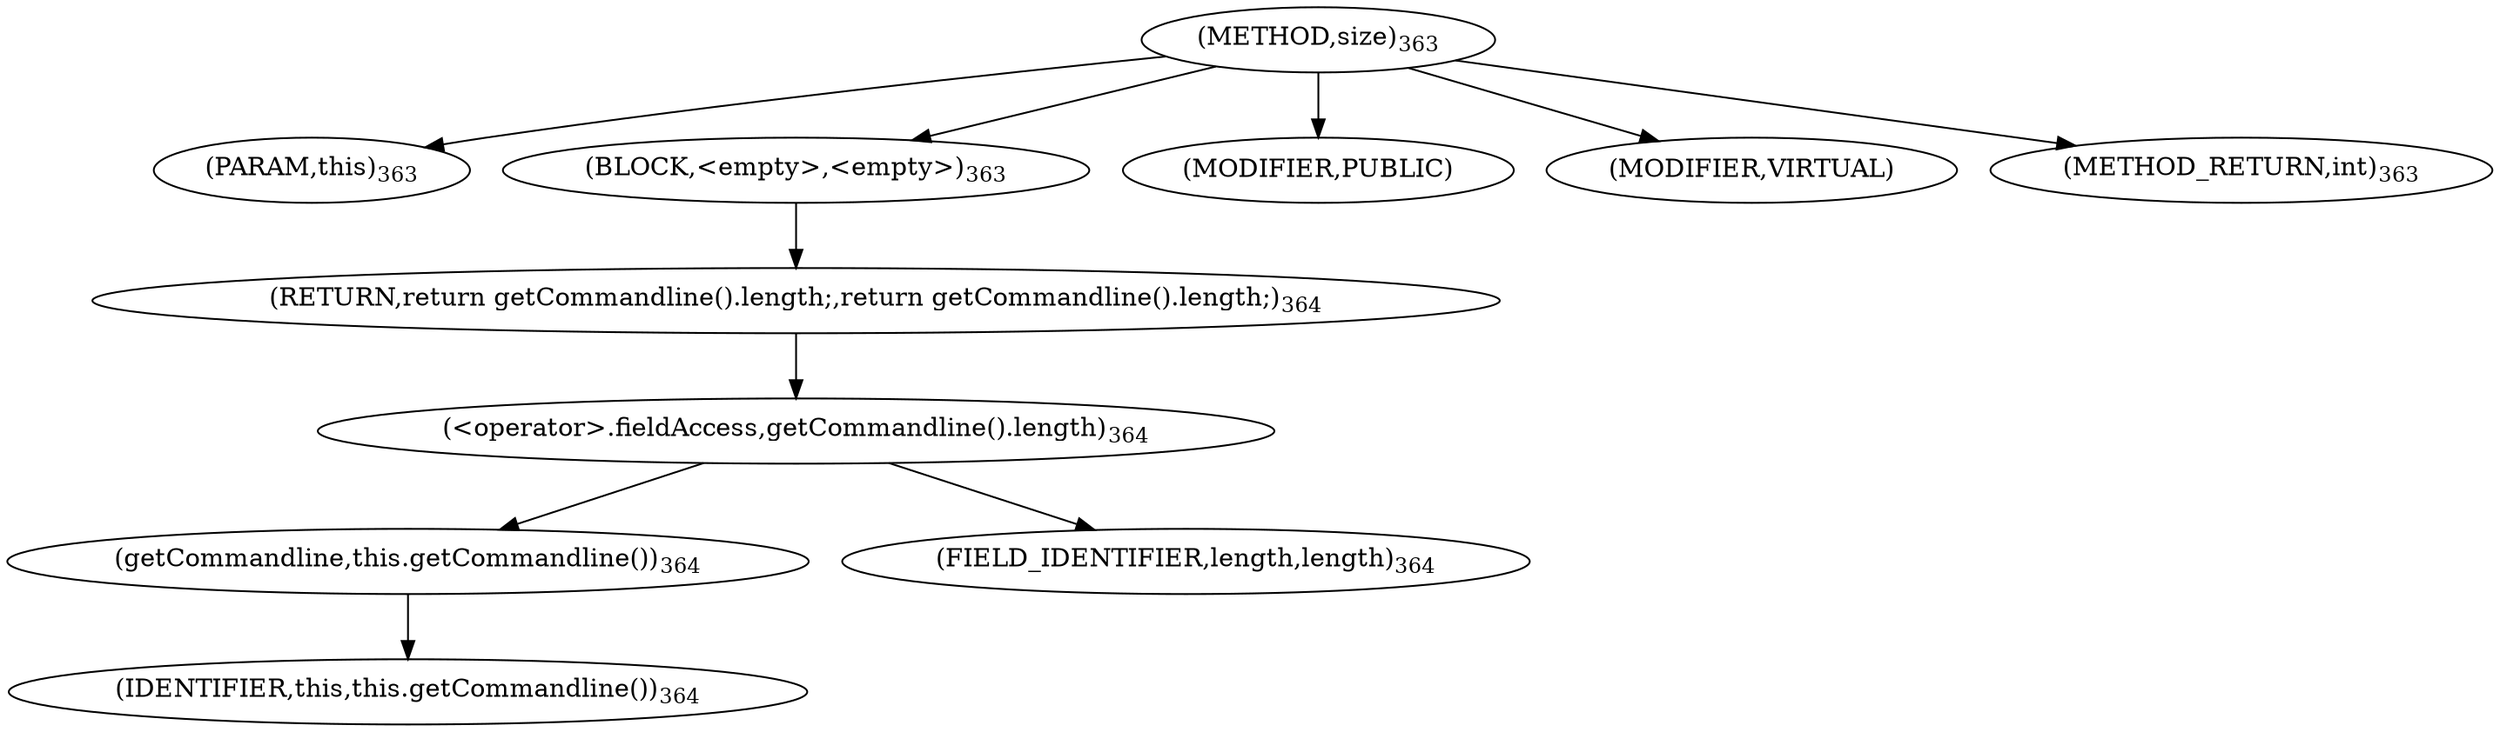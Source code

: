 digraph "size" {  
"830" [label = <(METHOD,size)<SUB>363</SUB>> ]
"63" [label = <(PARAM,this)<SUB>363</SUB>> ]
"831" [label = <(BLOCK,&lt;empty&gt;,&lt;empty&gt;)<SUB>363</SUB>> ]
"832" [label = <(RETURN,return getCommandline().length;,return getCommandline().length;)<SUB>364</SUB>> ]
"833" [label = <(&lt;operator&gt;.fieldAccess,getCommandline().length)<SUB>364</SUB>> ]
"834" [label = <(getCommandline,this.getCommandline())<SUB>364</SUB>> ]
"62" [label = <(IDENTIFIER,this,this.getCommandline())<SUB>364</SUB>> ]
"835" [label = <(FIELD_IDENTIFIER,length,length)<SUB>364</SUB>> ]
"836" [label = <(MODIFIER,PUBLIC)> ]
"837" [label = <(MODIFIER,VIRTUAL)> ]
"838" [label = <(METHOD_RETURN,int)<SUB>363</SUB>> ]
  "830" -> "63" 
  "830" -> "831" 
  "830" -> "836" 
  "830" -> "837" 
  "830" -> "838" 
  "831" -> "832" 
  "832" -> "833" 
  "833" -> "834" 
  "833" -> "835" 
  "834" -> "62" 
}
